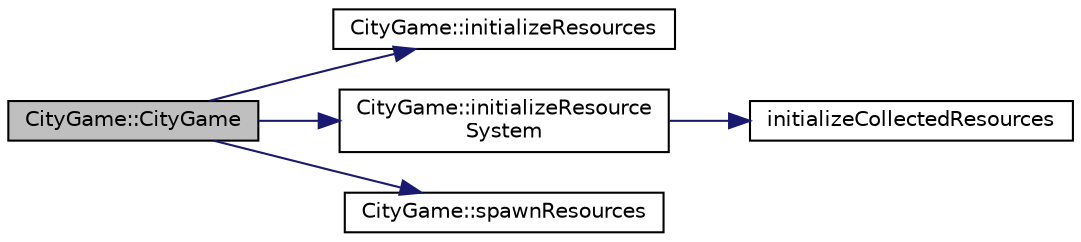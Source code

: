 digraph "CityGame::CityGame"
{
 // LATEX_PDF_SIZE
  edge [fontname="Helvetica",fontsize="10",labelfontname="Helvetica",labelfontsize="10"];
  node [fontname="Helvetica",fontsize="10",shape=record];
  rankdir="LR";
  Node1 [label="CityGame::CityGame",height=0.2,width=0.4,color="black", fillcolor="grey75", style="filled", fontcolor="black",tooltip=" "];
  Node1 -> Node2 [color="midnightblue",fontsize="10",style="solid",fontname="Helvetica"];
  Node2 [label="CityGame::initializeResources",height=0.2,width=0.4,color="black", fillcolor="white", style="filled",URL="$classCityGame.html#a447257454d42498fa6414f663dd362ee",tooltip=" "];
  Node1 -> Node3 [color="midnightblue",fontsize="10",style="solid",fontname="Helvetica"];
  Node3 [label="CityGame::initializeResource\lSystem",height=0.2,width=0.4,color="black", fillcolor="white", style="filled",URL="$classCityGame.html#a28eda6c2828d30badbe5b6c7336f3dd8",tooltip=" "];
  Node3 -> Node4 [color="midnightblue",fontsize="10",style="solid",fontname="Helvetica"];
  Node4 [label="initializeCollectedResources",height=0.2,width=0.4,color="black", fillcolor="white", style="filled",URL="$BuildingRequirements_8h.html#aee1969b2f667aef34ff8a891ebe2fce9",tooltip="Initializes the collected resources map with zero values."];
  Node1 -> Node5 [color="midnightblue",fontsize="10",style="solid",fontname="Helvetica"];
  Node5 [label="CityGame::spawnResources",height=0.2,width=0.4,color="black", fillcolor="white", style="filled",URL="$classCityGame.html#af7000f22e65262120bcfe970979a19bb",tooltip=" "];
}
